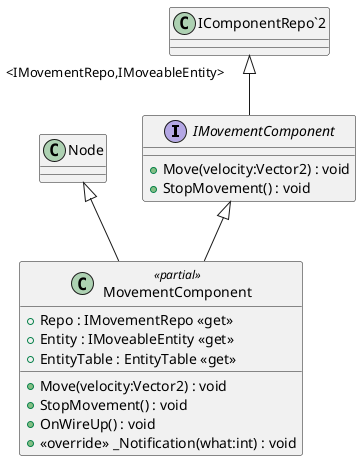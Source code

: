 @startuml
interface IMovementComponent {
    + Move(velocity:Vector2) : void
    + StopMovement() : void
}
class MovementComponent <<partial>> {
    + Move(velocity:Vector2) : void
    + StopMovement() : void
    + OnWireUp() : void
    + Repo : IMovementRepo <<get>>
    + Entity : IMoveableEntity <<get>>
    + EntityTable : EntityTable <<get>>
    + <<override>> _Notification(what:int) : void
}
"IComponentRepo`2" "<IMovementRepo,IMoveableEntity>" <|-- IMovementComponent
Node <|-- MovementComponent
IMovementComponent <|-- MovementComponent
@enduml
